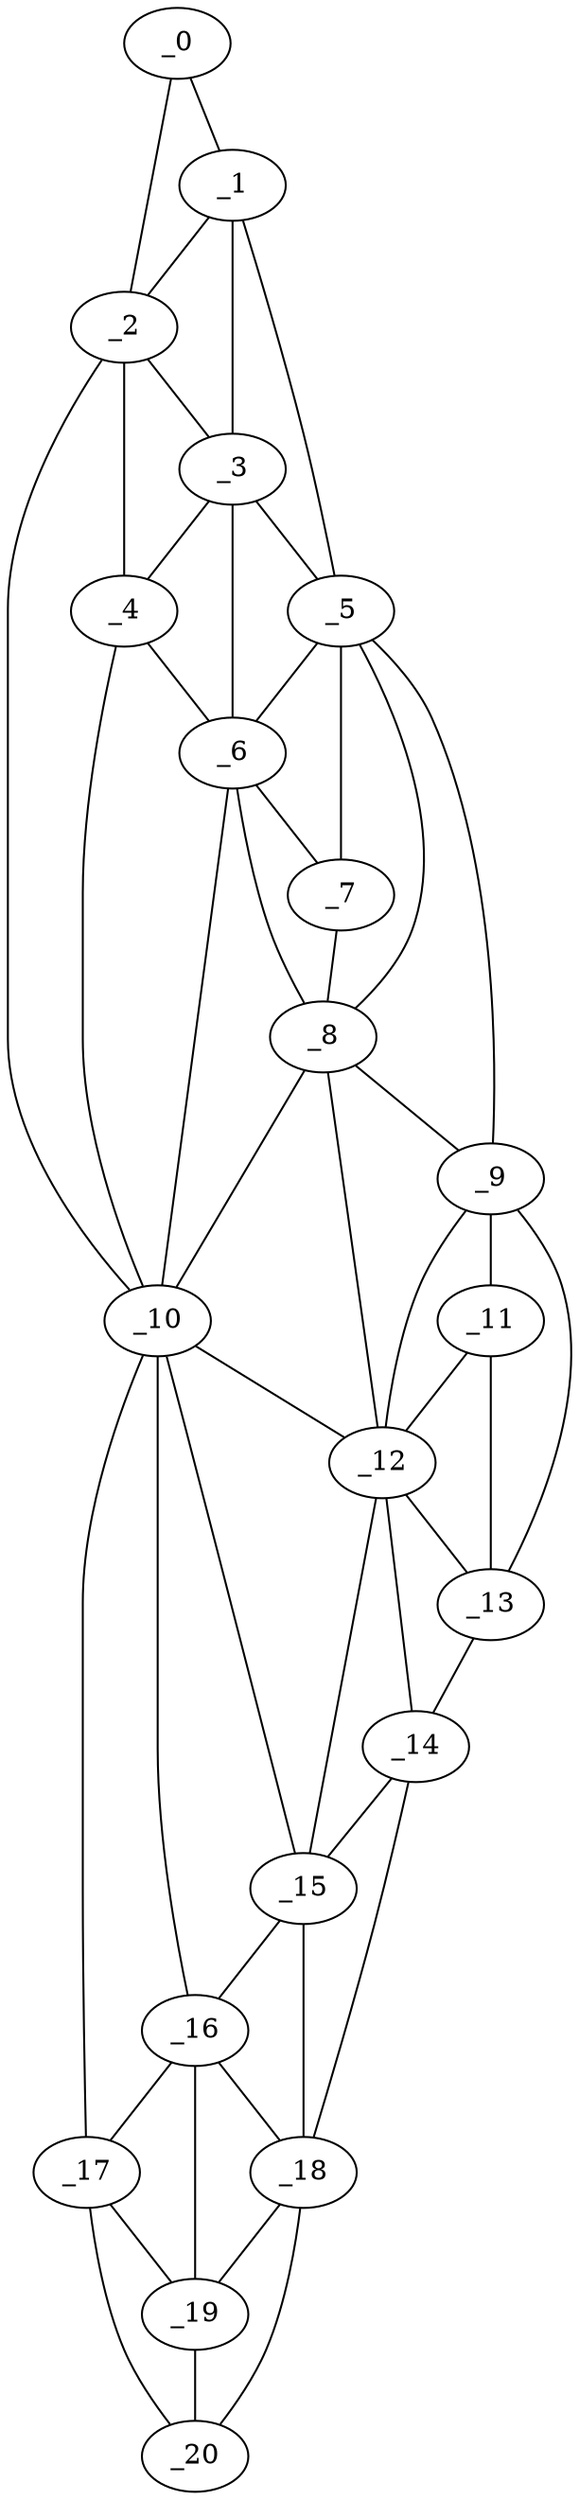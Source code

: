 graph "obj78__225.gxl" {
	_0	 [x=5,
		y=58];
	_1	 [x=8,
		y=48];
	_0 -- _1	 [valence=1];
	_2	 [x=14,
		y=62];
	_0 -- _2	 [valence=1];
	_1 -- _2	 [valence=2];
	_3	 [x=20,
		y=49];
	_1 -- _3	 [valence=2];
	_5	 [x=24,
		y=42];
	_1 -- _5	 [valence=1];
	_2 -- _3	 [valence=2];
	_4	 [x=23,
		y=57];
	_2 -- _4	 [valence=2];
	_10	 [x=50,
		y=75];
	_2 -- _10	 [valence=1];
	_3 -- _4	 [valence=1];
	_3 -- _5	 [valence=2];
	_6	 [x=28,
		y=50];
	_3 -- _6	 [valence=2];
	_4 -- _6	 [valence=1];
	_4 -- _10	 [valence=2];
	_5 -- _6	 [valence=1];
	_7	 [x=29,
		y=45];
	_5 -- _7	 [valence=1];
	_8	 [x=40,
		y=42];
	_5 -- _8	 [valence=2];
	_9	 [x=47,
		y=35];
	_5 -- _9	 [valence=1];
	_6 -- _7	 [valence=2];
	_6 -- _8	 [valence=2];
	_6 -- _10	 [valence=2];
	_7 -- _8	 [valence=2];
	_8 -- _9	 [valence=2];
	_8 -- _10	 [valence=2];
	_12	 [x=67,
		y=45];
	_8 -- _12	 [valence=2];
	_11	 [x=61,
		y=34];
	_9 -- _11	 [valence=2];
	_9 -- _12	 [valence=2];
	_13	 [x=74,
		y=32];
	_9 -- _13	 [valence=1];
	_10 -- _12	 [valence=2];
	_15	 [x=93,
		y=55];
	_10 -- _15	 [valence=2];
	_16	 [x=102,
		y=67];
	_10 -- _16	 [valence=1];
	_17	 [x=110,
		y=83];
	_10 -- _17	 [valence=1];
	_11 -- _12	 [valence=1];
	_11 -- _13	 [valence=2];
	_12 -- _13	 [valence=2];
	_14	 [x=85,
		y=38];
	_12 -- _14	 [valence=2];
	_12 -- _15	 [valence=2];
	_13 -- _14	 [valence=1];
	_14 -- _15	 [valence=2];
	_18	 [x=111,
		y=62];
	_14 -- _18	 [valence=1];
	_15 -- _16	 [valence=2];
	_15 -- _18	 [valence=1];
	_16 -- _17	 [valence=2];
	_16 -- _18	 [valence=2];
	_19	 [x=116,
		y=77];
	_16 -- _19	 [valence=2];
	_17 -- _19	 [valence=2];
	_20	 [x=126,
		y=83];
	_17 -- _20	 [valence=1];
	_18 -- _19	 [valence=2];
	_18 -- _20	 [valence=1];
	_19 -- _20	 [valence=2];
}
